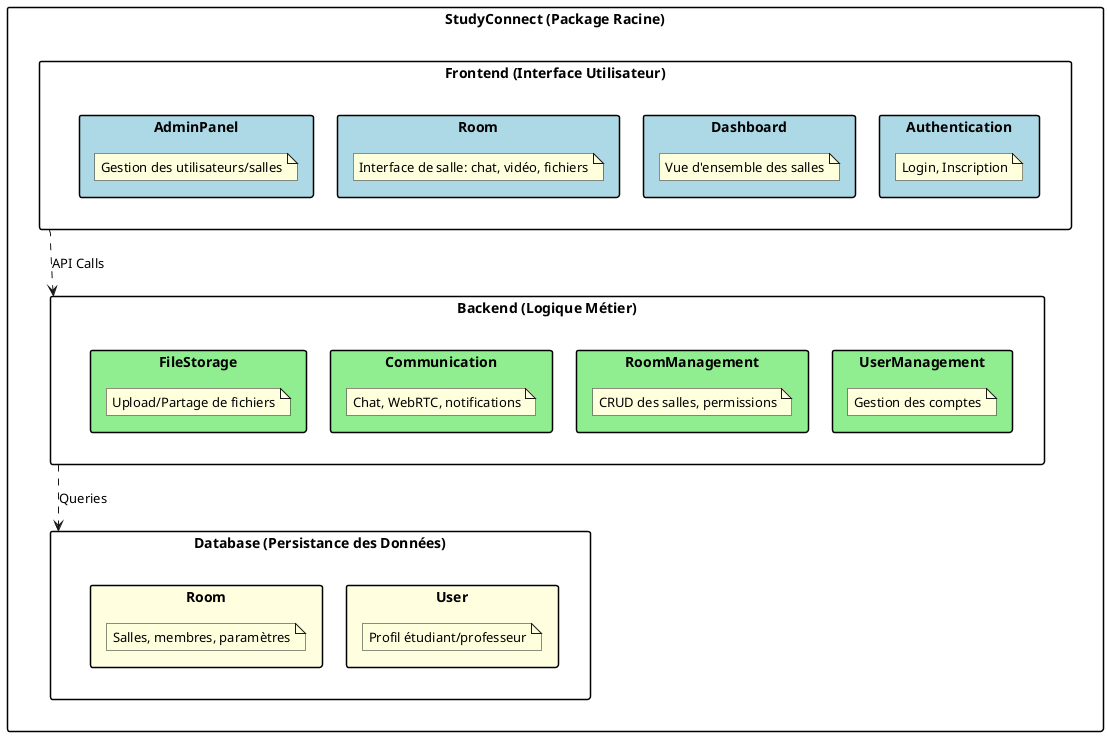 @startuml StudyConnect Package Diagram

skinparam packageStyle rectangle
skinparam backgroundColor white
skinparam componentStyle uml2

package "StudyConnect (Package Racine)" {
  package "**Frontend** (Interface Utilisateur)" {
    package "Authentication" #LightBlue {
      note "Login, Inscription" as AuthNote
    }
    package "Dashboard" #LightBlue {
      note "Vue d'ensemble des salles" as DashNote
    }
    package "Room" #LightBlue {
      note "Interface de salle: chat, vidéo, fichiers" as RoomNote
    }
    package "AdminPanel" #LightBlue {
      note "Gestion des utilisateurs/salles" as AdminNote
    }
  }
  
  package "**Backend** (Logique Métier)" {
    package "UserManagement" #LightGreen {
      note "Gestion des comptes" as UserMgmtNote
    }
    package "RoomManagement" #LightGreen {
      note "CRUD des salles, permissions" as RoomMgmtNote
    }
    package "Communication" #LightGreen {
      note "Chat, WebRTC, notifications" as CommNote
    }
    package "FileStorage" #LightGreen {
      note "Upload/Partage de fichiers" as FileNote
    }
  }
  
  package "**Database** (Persistance des Données)" {
    package "User" #LightYellow {
      note "Profil étudiant/professeur" as UserDbNote
    }
    package "Room" #LightYellow {
      note "Salles, membres, paramètres" as RoomDbNote
    }
  }
}

' Dependencies
"**Frontend** (Interface Utilisateur)" ..> "**Backend** (Logique Métier)" : API Calls
"**Backend** (Logique Métier)" ..> "**Database** (Persistance des Données)" : Queries

@enduml 